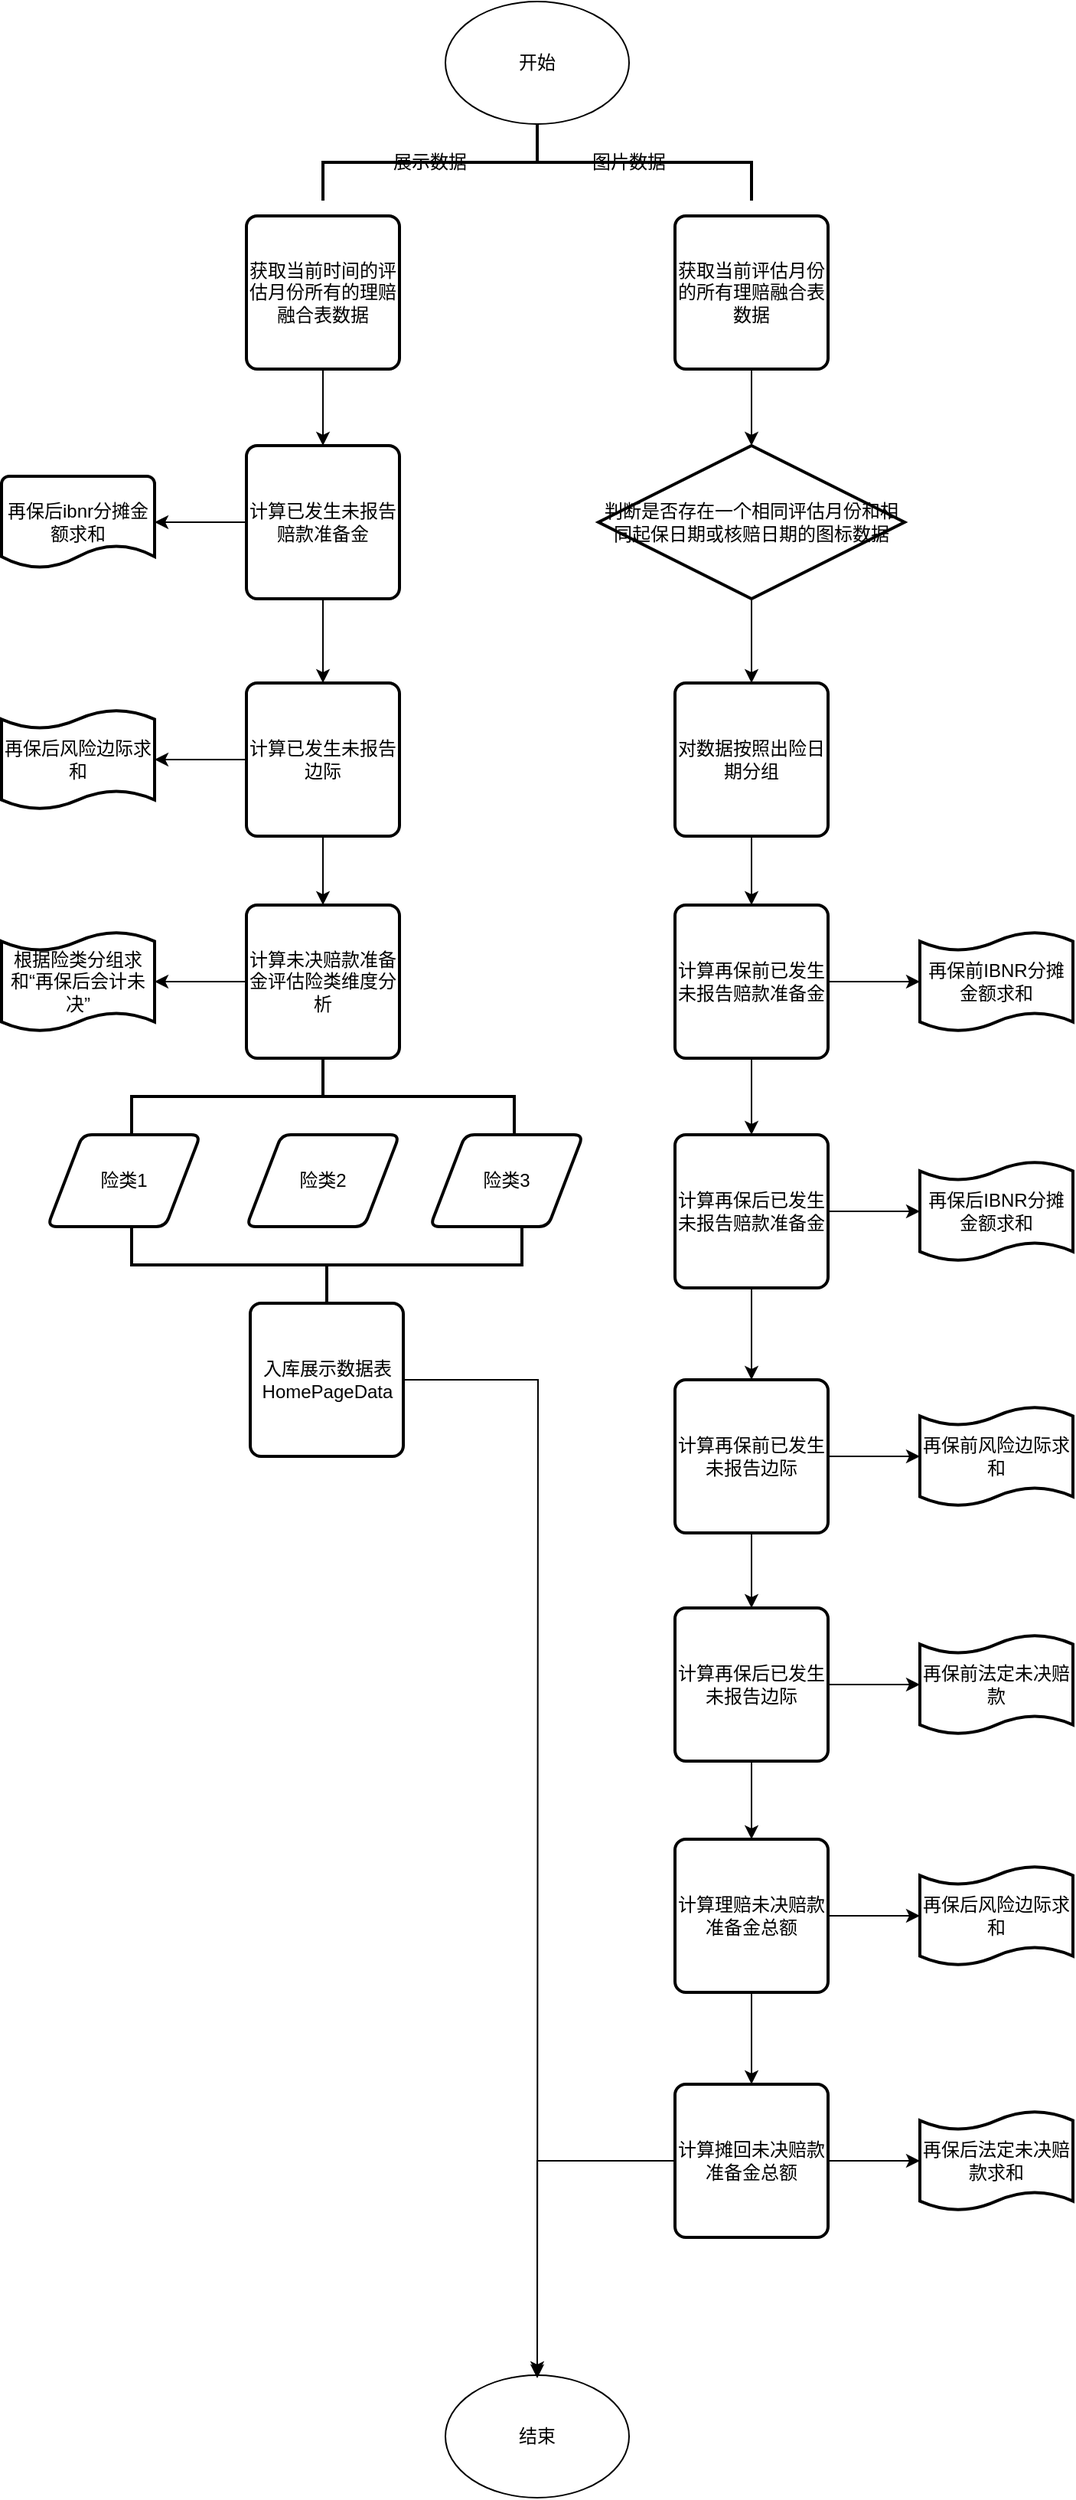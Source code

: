 <mxfile version="21.8.2" type="github">
  <diagram name="第 1 页" id="2nmkqMmpdVOXknUFFFJr">
    <mxGraphModel dx="954" dy="495" grid="1" gridSize="10" guides="1" tooltips="1" connect="1" arrows="1" fold="1" page="1" pageScale="1" pageWidth="827" pageHeight="1169" math="0" shadow="0">
      <root>
        <mxCell id="0" />
        <mxCell id="1" parent="0" />
        <mxCell id="ub2z6pUdlAEDYnLQV5LL-1" value="开始" style="ellipse;whiteSpace=wrap;html=1;" parent="1" vertex="1">
          <mxGeometry x="350" y="20" width="120" height="80" as="geometry" />
        </mxCell>
        <mxCell id="ub2z6pUdlAEDYnLQV5LL-2" value="结束" style="ellipse;whiteSpace=wrap;html=1;" parent="1" vertex="1">
          <mxGeometry x="350" y="1570" width="120" height="80" as="geometry" />
        </mxCell>
        <mxCell id="ub2z6pUdlAEDYnLQV5LL-22" value="" style="edgeStyle=orthogonalEdgeStyle;rounded=0;orthogonalLoop=1;jettySize=auto;html=1;" parent="1" source="ub2z6pUdlAEDYnLQV5LL-3" target="ub2z6pUdlAEDYnLQV5LL-4" edge="1">
          <mxGeometry relative="1" as="geometry" />
        </mxCell>
        <mxCell id="ub2z6pUdlAEDYnLQV5LL-3" value="获取当前时间的评估月份所有的理赔融合表数据" style="rounded=1;whiteSpace=wrap;html=1;absoluteArcSize=1;arcSize=14;strokeWidth=2;" parent="1" vertex="1">
          <mxGeometry x="220" y="160" width="100" height="100" as="geometry" />
        </mxCell>
        <mxCell id="ub2z6pUdlAEDYnLQV5LL-23" value="" style="edgeStyle=orthogonalEdgeStyle;rounded=0;orthogonalLoop=1;jettySize=auto;html=1;" parent="1" source="ub2z6pUdlAEDYnLQV5LL-4" target="ub2z6pUdlAEDYnLQV5LL-9" edge="1">
          <mxGeometry relative="1" as="geometry" />
        </mxCell>
        <mxCell id="ub2z6pUdlAEDYnLQV5LL-24" value="" style="edgeStyle=orthogonalEdgeStyle;rounded=0;orthogonalLoop=1;jettySize=auto;html=1;" parent="1" source="ub2z6pUdlAEDYnLQV5LL-4" target="ub2z6pUdlAEDYnLQV5LL-8" edge="1">
          <mxGeometry relative="1" as="geometry" />
        </mxCell>
        <mxCell id="ub2z6pUdlAEDYnLQV5LL-4" value="计算已发生未报告赔款准备金" style="rounded=1;whiteSpace=wrap;html=1;absoluteArcSize=1;arcSize=14;strokeWidth=2;" parent="1" vertex="1">
          <mxGeometry x="220" y="310" width="100" height="100" as="geometry" />
        </mxCell>
        <mxCell id="ub2z6pUdlAEDYnLQV5LL-8" value="再保后ibnr分摊金额求和" style="strokeWidth=2;html=1;shape=mxgraph.flowchart.document2;whiteSpace=wrap;size=0.25;" parent="1" vertex="1">
          <mxGeometry x="60" y="330" width="100" height="60" as="geometry" />
        </mxCell>
        <mxCell id="ub2z6pUdlAEDYnLQV5LL-25" value="" style="edgeStyle=orthogonalEdgeStyle;rounded=0;orthogonalLoop=1;jettySize=auto;html=1;" parent="1" source="ub2z6pUdlAEDYnLQV5LL-9" target="ub2z6pUdlAEDYnLQV5LL-10" edge="1">
          <mxGeometry relative="1" as="geometry" />
        </mxCell>
        <mxCell id="ub2z6pUdlAEDYnLQV5LL-26" value="" style="edgeStyle=orthogonalEdgeStyle;rounded=0;orthogonalLoop=1;jettySize=auto;html=1;" parent="1" source="ub2z6pUdlAEDYnLQV5LL-9" target="ub2z6pUdlAEDYnLQV5LL-11" edge="1">
          <mxGeometry relative="1" as="geometry" />
        </mxCell>
        <mxCell id="ub2z6pUdlAEDYnLQV5LL-9" value="计算已发生未报告边际" style="rounded=1;whiteSpace=wrap;html=1;absoluteArcSize=1;arcSize=14;strokeWidth=2;" parent="1" vertex="1">
          <mxGeometry x="220" y="465" width="100" height="100" as="geometry" />
        </mxCell>
        <mxCell id="ub2z6pUdlAEDYnLQV5LL-10" value="再保后风险边际求和" style="shape=tape;whiteSpace=wrap;html=1;strokeWidth=2;size=0.19" parent="1" vertex="1">
          <mxGeometry x="60" y="482.5" width="100" height="65" as="geometry" />
        </mxCell>
        <mxCell id="ub2z6pUdlAEDYnLQV5LL-27" value="" style="edgeStyle=orthogonalEdgeStyle;rounded=0;orthogonalLoop=1;jettySize=auto;html=1;" parent="1" source="ub2z6pUdlAEDYnLQV5LL-11" target="ub2z6pUdlAEDYnLQV5LL-12" edge="1">
          <mxGeometry relative="1" as="geometry" />
        </mxCell>
        <mxCell id="ub2z6pUdlAEDYnLQV5LL-11" value="计算未决赔款准备金评估险类维度分析" style="rounded=1;whiteSpace=wrap;html=1;absoluteArcSize=1;arcSize=14;strokeWidth=2;" parent="1" vertex="1">
          <mxGeometry x="220" y="610" width="100" height="100" as="geometry" />
        </mxCell>
        <mxCell id="ub2z6pUdlAEDYnLQV5LL-12" value="根据险类分组求和“再保后会计未决”" style="shape=tape;whiteSpace=wrap;html=1;strokeWidth=2;size=0.19" parent="1" vertex="1">
          <mxGeometry x="60" y="627.5" width="100" height="65" as="geometry" />
        </mxCell>
        <mxCell id="ub2z6pUdlAEDYnLQV5LL-29" value="" style="edgeStyle=orthogonalEdgeStyle;rounded=0;orthogonalLoop=1;jettySize=auto;html=1;" parent="1" source="ub2z6pUdlAEDYnLQV5LL-13" target="ub2z6pUdlAEDYnLQV5LL-16" edge="1">
          <mxGeometry relative="1" as="geometry" />
        </mxCell>
        <mxCell id="ub2z6pUdlAEDYnLQV5LL-13" value="获取当前评估月份的所有理赔融合表数据" style="rounded=1;whiteSpace=wrap;html=1;absoluteArcSize=1;arcSize=14;strokeWidth=2;" parent="1" vertex="1">
          <mxGeometry x="500" y="160" width="100" height="100" as="geometry" />
        </mxCell>
        <mxCell id="ub2z6pUdlAEDYnLQV5LL-14" value="" style="strokeWidth=2;html=1;shape=mxgraph.flowchart.annotation_2;align=left;labelPosition=right;pointerEvents=1;direction=south;" parent="1" vertex="1">
          <mxGeometry x="270" y="100" width="280" height="50" as="geometry" />
        </mxCell>
        <mxCell id="ub2z6pUdlAEDYnLQV5LL-30" value="" style="edgeStyle=orthogonalEdgeStyle;rounded=0;orthogonalLoop=1;jettySize=auto;html=1;" parent="1" source="ub2z6pUdlAEDYnLQV5LL-16" target="ub2z6pUdlAEDYnLQV5LL-19" edge="1">
          <mxGeometry relative="1" as="geometry" />
        </mxCell>
        <mxCell id="ub2z6pUdlAEDYnLQV5LL-16" value="判断是否存在一个相同评估月份和相同起保日期或核赔日期的图标数据" style="strokeWidth=2;html=1;shape=mxgraph.flowchart.decision;whiteSpace=wrap;" parent="1" vertex="1">
          <mxGeometry x="450" y="310" width="200" height="100" as="geometry" />
        </mxCell>
        <mxCell id="ub2z6pUdlAEDYnLQV5LL-17" value="展示数据" style="text;strokeColor=none;align=center;fillColor=none;html=1;verticalAlign=middle;whiteSpace=wrap;rounded=0;" parent="1" vertex="1">
          <mxGeometry x="310" y="110" width="60" height="30" as="geometry" />
        </mxCell>
        <mxCell id="ub2z6pUdlAEDYnLQV5LL-18" value="图片数据" style="text;strokeColor=none;align=center;fillColor=none;html=1;verticalAlign=middle;whiteSpace=wrap;rounded=0;" parent="1" vertex="1">
          <mxGeometry x="440" y="110" width="60" height="30" as="geometry" />
        </mxCell>
        <mxCell id="ub2z6pUdlAEDYnLQV5LL-31" value="" style="edgeStyle=orthogonalEdgeStyle;rounded=0;orthogonalLoop=1;jettySize=auto;html=1;" parent="1" source="ub2z6pUdlAEDYnLQV5LL-19" target="ub2z6pUdlAEDYnLQV5LL-20" edge="1">
          <mxGeometry relative="1" as="geometry" />
        </mxCell>
        <mxCell id="ub2z6pUdlAEDYnLQV5LL-19" value="对数据按照出险日期分组" style="rounded=1;whiteSpace=wrap;html=1;absoluteArcSize=1;arcSize=14;strokeWidth=2;" parent="1" vertex="1">
          <mxGeometry x="500" y="465" width="100" height="100" as="geometry" />
        </mxCell>
        <mxCell id="ub2z6pUdlAEDYnLQV5LL-32" value="" style="edgeStyle=orthogonalEdgeStyle;rounded=0;orthogonalLoop=1;jettySize=auto;html=1;" parent="1" source="ub2z6pUdlAEDYnLQV5LL-20" target="ub2z6pUdlAEDYnLQV5LL-21" edge="1">
          <mxGeometry relative="1" as="geometry" />
        </mxCell>
        <mxCell id="ub2z6pUdlAEDYnLQV5LL-35" value="" style="edgeStyle=orthogonalEdgeStyle;rounded=0;orthogonalLoop=1;jettySize=auto;html=1;" parent="1" source="ub2z6pUdlAEDYnLQV5LL-20" target="ub2z6pUdlAEDYnLQV5LL-33" edge="1">
          <mxGeometry relative="1" as="geometry" />
        </mxCell>
        <mxCell id="ub2z6pUdlAEDYnLQV5LL-20" value="计算再保前已发生未报告赔款准备金" style="rounded=1;whiteSpace=wrap;html=1;absoluteArcSize=1;arcSize=14;strokeWidth=2;" parent="1" vertex="1">
          <mxGeometry x="500" y="610" width="100" height="100" as="geometry" />
        </mxCell>
        <mxCell id="ub2z6pUdlAEDYnLQV5LL-21" value="再保前IBNR分摊金额求和" style="shape=tape;whiteSpace=wrap;html=1;strokeWidth=2;size=0.19" parent="1" vertex="1">
          <mxGeometry x="660" y="627.5" width="100" height="65" as="geometry" />
        </mxCell>
        <mxCell id="ub2z6pUdlAEDYnLQV5LL-37" value="" style="edgeStyle=orthogonalEdgeStyle;rounded=0;orthogonalLoop=1;jettySize=auto;html=1;" parent="1" source="ub2z6pUdlAEDYnLQV5LL-33" target="ub2z6pUdlAEDYnLQV5LL-36" edge="1">
          <mxGeometry relative="1" as="geometry" />
        </mxCell>
        <mxCell id="ub2z6pUdlAEDYnLQV5LL-42" value="" style="edgeStyle=orthogonalEdgeStyle;rounded=0;orthogonalLoop=1;jettySize=auto;html=1;" parent="1" source="ub2z6pUdlAEDYnLQV5LL-33" target="ub2z6pUdlAEDYnLQV5LL-38" edge="1">
          <mxGeometry relative="1" as="geometry" />
        </mxCell>
        <mxCell id="ub2z6pUdlAEDYnLQV5LL-33" value="计算再保后已发生未报告赔款准备金" style="rounded=1;whiteSpace=wrap;html=1;absoluteArcSize=1;arcSize=14;strokeWidth=2;" parent="1" vertex="1">
          <mxGeometry x="500" y="760" width="100" height="100" as="geometry" />
        </mxCell>
        <mxCell id="ub2z6pUdlAEDYnLQV5LL-36" value="再保后IBNR分摊金额求和" style="shape=tape;whiteSpace=wrap;html=1;strokeWidth=2;size=0.19" parent="1" vertex="1">
          <mxGeometry x="660" y="777.5" width="100" height="65" as="geometry" />
        </mxCell>
        <mxCell id="ub2z6pUdlAEDYnLQV5LL-40" value="" style="edgeStyle=orthogonalEdgeStyle;rounded=0;orthogonalLoop=1;jettySize=auto;html=1;" parent="1" source="ub2z6pUdlAEDYnLQV5LL-38" target="ub2z6pUdlAEDYnLQV5LL-39" edge="1">
          <mxGeometry relative="1" as="geometry" />
        </mxCell>
        <mxCell id="ub2z6pUdlAEDYnLQV5LL-44" value="" style="edgeStyle=orthogonalEdgeStyle;rounded=0;orthogonalLoop=1;jettySize=auto;html=1;" parent="1" source="ub2z6pUdlAEDYnLQV5LL-38" target="ub2z6pUdlAEDYnLQV5LL-43" edge="1">
          <mxGeometry relative="1" as="geometry" />
        </mxCell>
        <mxCell id="ub2z6pUdlAEDYnLQV5LL-38" value="计算再保前已发生未报告边际" style="rounded=1;whiteSpace=wrap;html=1;absoluteArcSize=1;arcSize=14;strokeWidth=2;" parent="1" vertex="1">
          <mxGeometry x="500" y="920" width="100" height="100" as="geometry" />
        </mxCell>
        <mxCell id="ub2z6pUdlAEDYnLQV5LL-39" value="再保前风险边际求和" style="shape=tape;whiteSpace=wrap;html=1;strokeWidth=2;size=0.19" parent="1" vertex="1">
          <mxGeometry x="660" y="937.5" width="100" height="65" as="geometry" />
        </mxCell>
        <mxCell id="ub2z6pUdlAEDYnLQV5LL-46" value="" style="edgeStyle=orthogonalEdgeStyle;rounded=0;orthogonalLoop=1;jettySize=auto;html=1;" parent="1" source="ub2z6pUdlAEDYnLQV5LL-43" target="ub2z6pUdlAEDYnLQV5LL-45" edge="1">
          <mxGeometry relative="1" as="geometry" />
        </mxCell>
        <mxCell id="ub2z6pUdlAEDYnLQV5LL-49" value="" style="edgeStyle=orthogonalEdgeStyle;rounded=0;orthogonalLoop=1;jettySize=auto;html=1;" parent="1" source="ub2z6pUdlAEDYnLQV5LL-43" target="ub2z6pUdlAEDYnLQV5LL-47" edge="1">
          <mxGeometry relative="1" as="geometry" />
        </mxCell>
        <mxCell id="ub2z6pUdlAEDYnLQV5LL-43" value="计算再保后已发生未报告边际" style="rounded=1;whiteSpace=wrap;html=1;absoluteArcSize=1;arcSize=14;strokeWidth=2;" parent="1" vertex="1">
          <mxGeometry x="500" y="1069" width="100" height="100" as="geometry" />
        </mxCell>
        <mxCell id="ub2z6pUdlAEDYnLQV5LL-45" value="再保前法定未决赔款" style="shape=tape;whiteSpace=wrap;html=1;strokeWidth=2;size=0.19" parent="1" vertex="1">
          <mxGeometry x="660" y="1086.5" width="100" height="65" as="geometry" />
        </mxCell>
        <mxCell id="ub2z6pUdlAEDYnLQV5LL-50" value="" style="edgeStyle=orthogonalEdgeStyle;rounded=0;orthogonalLoop=1;jettySize=auto;html=1;" parent="1" source="ub2z6pUdlAEDYnLQV5LL-47" target="ub2z6pUdlAEDYnLQV5LL-48" edge="1">
          <mxGeometry relative="1" as="geometry" />
        </mxCell>
        <mxCell id="ub2z6pUdlAEDYnLQV5LL-52" value="" style="edgeStyle=orthogonalEdgeStyle;rounded=0;orthogonalLoop=1;jettySize=auto;html=1;" parent="1" source="ub2z6pUdlAEDYnLQV5LL-47" target="ub2z6pUdlAEDYnLQV5LL-51" edge="1">
          <mxGeometry relative="1" as="geometry" />
        </mxCell>
        <mxCell id="ub2z6pUdlAEDYnLQV5LL-47" value="计算理赔未决赔款准备金总额" style="rounded=1;whiteSpace=wrap;html=1;absoluteArcSize=1;arcSize=14;strokeWidth=2;" parent="1" vertex="1">
          <mxGeometry x="500" y="1220" width="100" height="100" as="geometry" />
        </mxCell>
        <mxCell id="ub2z6pUdlAEDYnLQV5LL-48" value="再保后风险边际求和" style="shape=tape;whiteSpace=wrap;html=1;strokeWidth=2;size=0.19" parent="1" vertex="1">
          <mxGeometry x="660" y="1237.5" width="100" height="65" as="geometry" />
        </mxCell>
        <mxCell id="ub2z6pUdlAEDYnLQV5LL-54" value="" style="edgeStyle=orthogonalEdgeStyle;rounded=0;orthogonalLoop=1;jettySize=auto;html=1;" parent="1" source="ub2z6pUdlAEDYnLQV5LL-51" target="ub2z6pUdlAEDYnLQV5LL-53" edge="1">
          <mxGeometry relative="1" as="geometry" />
        </mxCell>
        <mxCell id="D-iAr4KjgoPCT8DCKRn9-1" style="edgeStyle=orthogonalEdgeStyle;rounded=0;orthogonalLoop=1;jettySize=auto;html=1;entryX=0.5;entryY=0;entryDx=0;entryDy=0;" parent="1" source="ub2z6pUdlAEDYnLQV5LL-51" target="ub2z6pUdlAEDYnLQV5LL-2" edge="1">
          <mxGeometry relative="1" as="geometry" />
        </mxCell>
        <mxCell id="ub2z6pUdlAEDYnLQV5LL-51" value="计算摊回未决赔款准备金总额" style="rounded=1;whiteSpace=wrap;html=1;absoluteArcSize=1;arcSize=14;strokeWidth=2;" parent="1" vertex="1">
          <mxGeometry x="500" y="1380" width="100" height="100" as="geometry" />
        </mxCell>
        <mxCell id="ub2z6pUdlAEDYnLQV5LL-53" value="再保后法定未决赔款求和" style="shape=tape;whiteSpace=wrap;html=1;strokeWidth=2;size=0.19" parent="1" vertex="1">
          <mxGeometry x="660" y="1397.5" width="100" height="65" as="geometry" />
        </mxCell>
        <mxCell id="D-iAr4KjgoPCT8DCKRn9-4" value="险类1" style="shape=parallelogram;html=1;strokeWidth=2;perimeter=parallelogramPerimeter;whiteSpace=wrap;rounded=1;arcSize=12;size=0.23;" parent="1" vertex="1">
          <mxGeometry x="90" y="760" width="100" height="60" as="geometry" />
        </mxCell>
        <mxCell id="D-iAr4KjgoPCT8DCKRn9-5" value="险类2" style="shape=parallelogram;html=1;strokeWidth=2;perimeter=parallelogramPerimeter;whiteSpace=wrap;rounded=1;arcSize=12;size=0.23;" parent="1" vertex="1">
          <mxGeometry x="220" y="760" width="100" height="60" as="geometry" />
        </mxCell>
        <mxCell id="D-iAr4KjgoPCT8DCKRn9-6" value="险类3" style="shape=parallelogram;html=1;strokeWidth=2;perimeter=parallelogramPerimeter;whiteSpace=wrap;rounded=1;arcSize=12;size=0.23;" parent="1" vertex="1">
          <mxGeometry x="340" y="760" width="100" height="60" as="geometry" />
        </mxCell>
        <mxCell id="D-iAr4KjgoPCT8DCKRn9-11" value="" style="strokeWidth=2;html=1;shape=mxgraph.flowchart.annotation_2;align=left;labelPosition=right;pointerEvents=1;direction=south;" parent="1" vertex="1">
          <mxGeometry x="145" y="710" width="250" height="50" as="geometry" />
        </mxCell>
        <mxCell id="D-iAr4KjgoPCT8DCKRn9-21" value="" style="strokeWidth=2;html=1;shape=mxgraph.flowchart.annotation_2;align=left;labelPosition=right;pointerEvents=1;direction=north;" parent="1" vertex="1">
          <mxGeometry x="145" y="820" width="255" height="50" as="geometry" />
        </mxCell>
        <mxCell id="D-iAr4KjgoPCT8DCKRn9-23" style="edgeStyle=orthogonalEdgeStyle;rounded=0;orthogonalLoop=1;jettySize=auto;html=1;" parent="1" source="D-iAr4KjgoPCT8DCKRn9-22" edge="1">
          <mxGeometry relative="1" as="geometry">
            <mxPoint x="410" y="1572" as="targetPoint" />
          </mxGeometry>
        </mxCell>
        <mxCell id="D-iAr4KjgoPCT8DCKRn9-22" value="入库展示数据表HomePageData" style="rounded=1;whiteSpace=wrap;html=1;absoluteArcSize=1;arcSize=14;strokeWidth=2;" parent="1" vertex="1">
          <mxGeometry x="222.5" y="870" width="100" height="100" as="geometry" />
        </mxCell>
      </root>
    </mxGraphModel>
  </diagram>
</mxfile>

